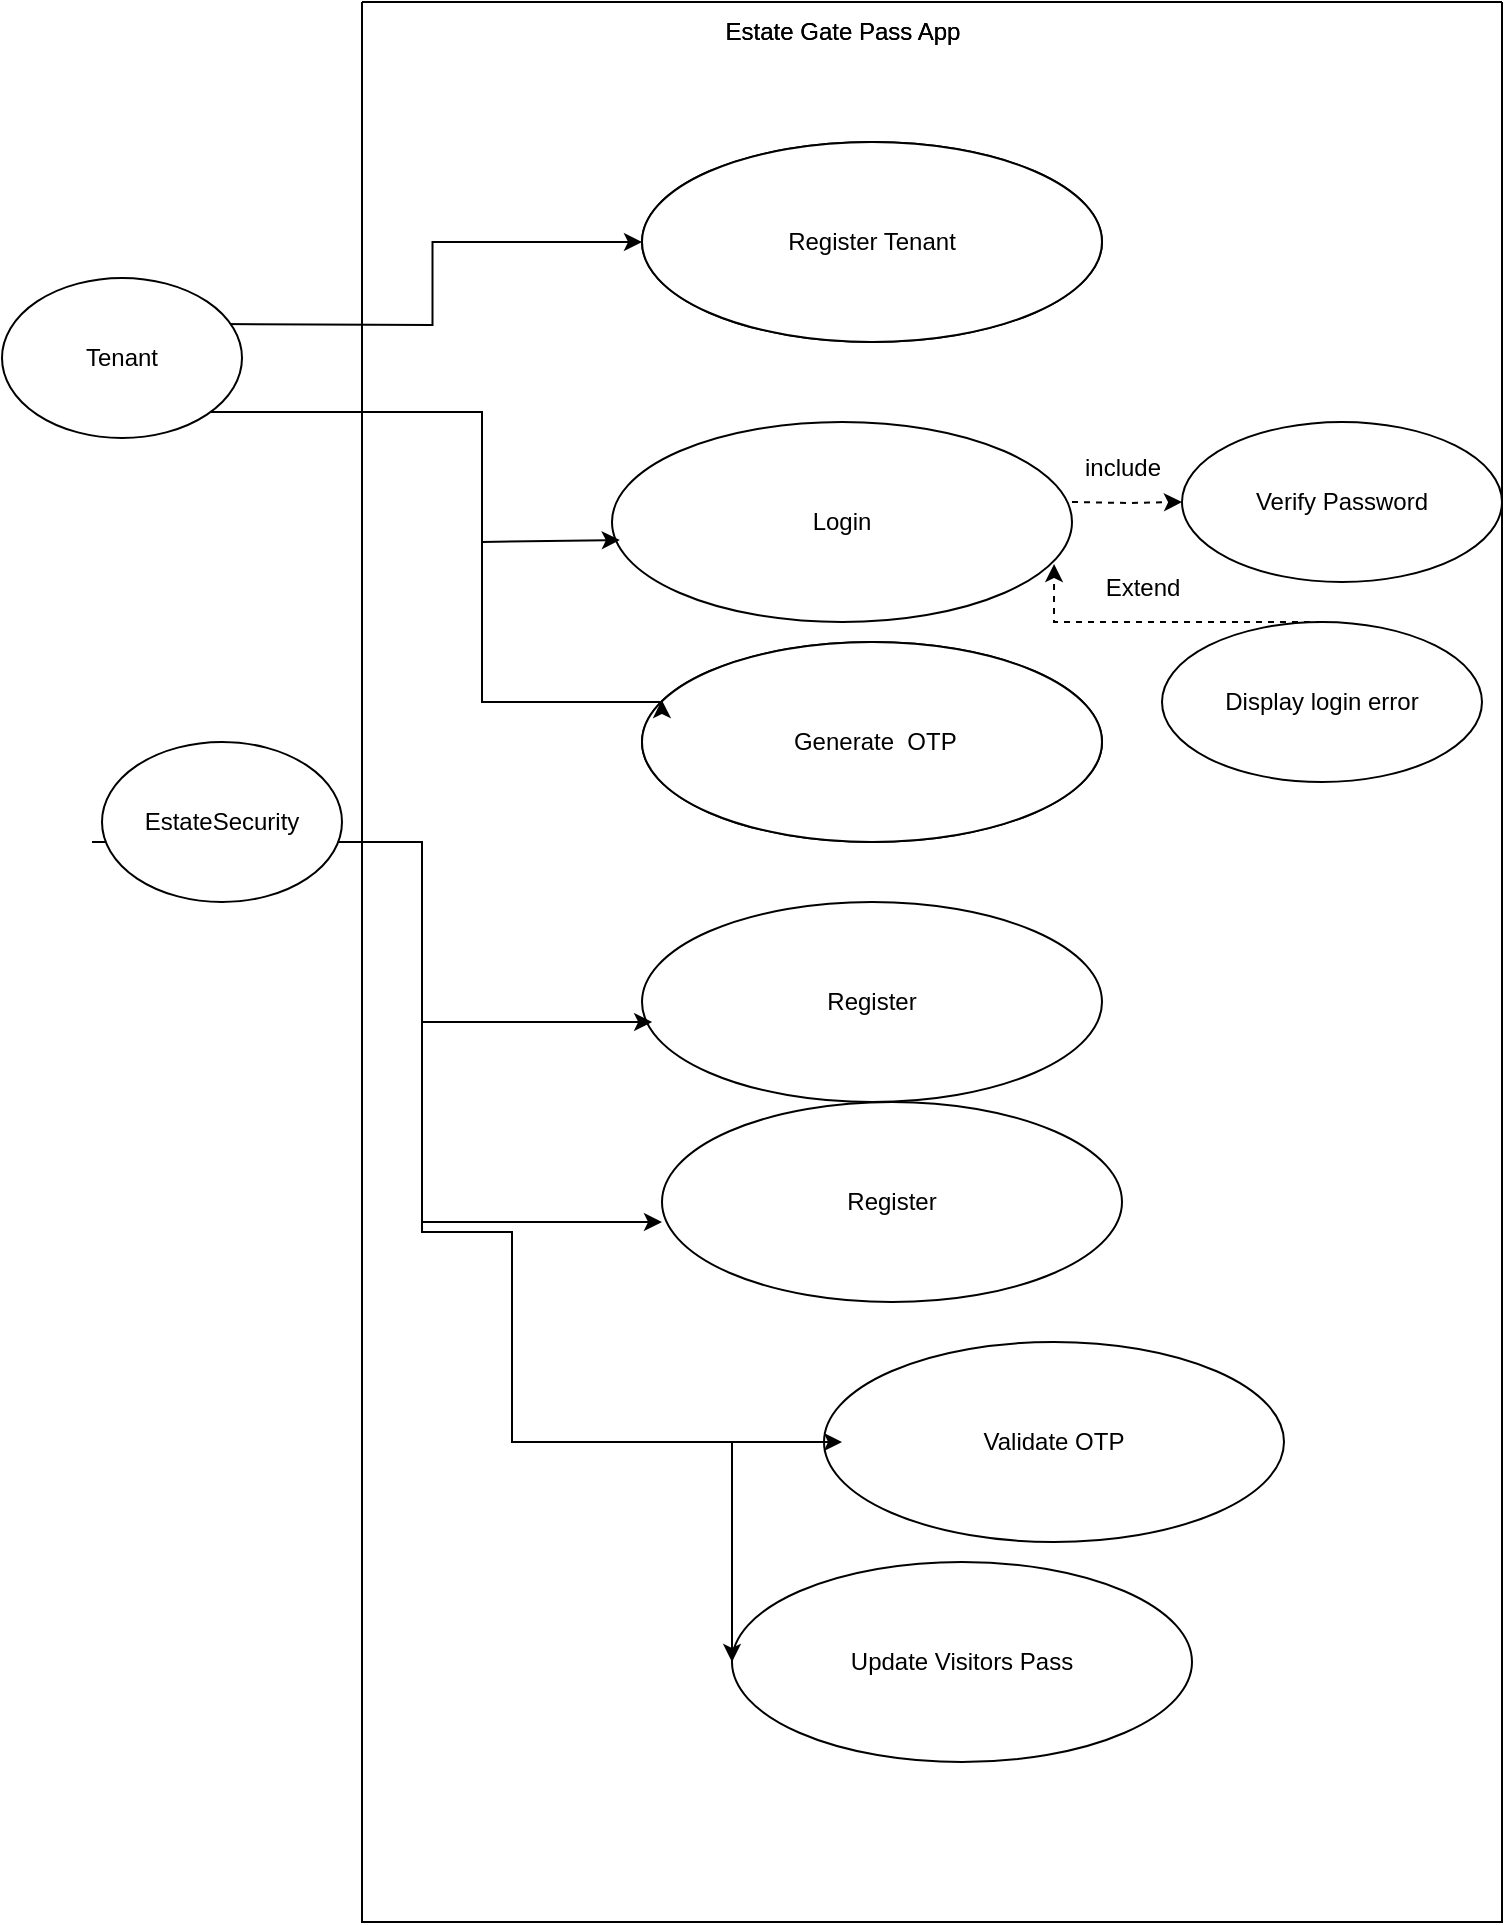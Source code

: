 <mxfile version="26.0.16">
  <diagram name="Page-1" id="wYPo5viB8byPGAXyulV-">
    <mxGraphModel dx="1674" dy="836" grid="1" gridSize="10" guides="1" tooltips="1" connect="1" arrows="1" fold="1" page="1" pageScale="1" pageWidth="850" pageHeight="1100" math="0" shadow="0">
      <root>
        <mxCell id="0" />
        <mxCell id="1" parent="0" />
        <mxCell id="Yl0C9zwD8laGA79P2EYS-14" value="" style="swimlane;startSize=0;" parent="1" vertex="1">
          <mxGeometry x="240" y="20" width="570" height="960" as="geometry" />
        </mxCell>
        <mxCell id="Yl0C9zwD8laGA79P2EYS-15" value="Estate Gate Pass App" style="text;html=1;align=center;verticalAlign=middle;resizable=0;points=[];autosize=1;strokeColor=none;fillColor=none;" parent="Yl0C9zwD8laGA79P2EYS-14" vertex="1">
          <mxGeometry x="170" width="140" height="30" as="geometry" />
        </mxCell>
        <mxCell id="Yl0C9zwD8laGA79P2EYS-19" value="Tenant Registration" style="ellipse;whiteSpace=wrap;html=1;" parent="Yl0C9zwD8laGA79P2EYS-14" vertex="1">
          <mxGeometry x="140" y="70" width="230" height="100" as="geometry" />
        </mxCell>
        <mxCell id="Yl0C9zwD8laGA79P2EYS-21" value="OTP Generator" style="ellipse;whiteSpace=wrap;html=1;" parent="Yl0C9zwD8laGA79P2EYS-14" vertex="1">
          <mxGeometry x="140" y="320" width="230" height="100" as="geometry" />
        </mxCell>
        <mxCell id="Yl0C9zwD8laGA79P2EYS-22" value="Register" style="ellipse;whiteSpace=wrap;html=1;" parent="Yl0C9zwD8laGA79P2EYS-14" vertex="1">
          <mxGeometry x="140" y="450" width="230" height="100" as="geometry" />
        </mxCell>
        <mxCell id="Yl0C9zwD8laGA79P2EYS-25" value="" style="swimlane;startSize=0;" parent="Yl0C9zwD8laGA79P2EYS-14" vertex="1">
          <mxGeometry width="570" height="960" as="geometry" />
        </mxCell>
        <mxCell id="Yl0C9zwD8laGA79P2EYS-26" value="Estate Gate Pass App" style="text;html=1;align=center;verticalAlign=middle;resizable=0;points=[];autosize=1;strokeColor=none;fillColor=none;" parent="Yl0C9zwD8laGA79P2EYS-25" vertex="1">
          <mxGeometry x="170" width="140" height="30" as="geometry" />
        </mxCell>
        <mxCell id="Yl0C9zwD8laGA79P2EYS-27" value="Register Tenant" style="ellipse;whiteSpace=wrap;html=1;" parent="Yl0C9zwD8laGA79P2EYS-25" vertex="1">
          <mxGeometry x="140" y="70" width="230" height="100" as="geometry" />
        </mxCell>
        <mxCell id="Yl0C9zwD8laGA79P2EYS-30" value="Validate OTP" style="ellipse;whiteSpace=wrap;html=1;" parent="Yl0C9zwD8laGA79P2EYS-25" vertex="1">
          <mxGeometry x="231" y="670" width="230" height="100" as="geometry" />
        </mxCell>
        <mxCell id="Yl0C9zwD8laGA79P2EYS-31" value="Update Visitors Pass" style="ellipse;whiteSpace=wrap;html=1;" parent="Yl0C9zwD8laGA79P2EYS-25" vertex="1">
          <mxGeometry x="185" y="780" width="230" height="100" as="geometry" />
        </mxCell>
        <mxCell id="Yl0C9zwD8laGA79P2EYS-67" value="Verify Password" style="ellipse;whiteSpace=wrap;html=1;" parent="Yl0C9zwD8laGA79P2EYS-25" vertex="1">
          <mxGeometry x="410" y="210" width="160" height="80" as="geometry" />
        </mxCell>
        <mxCell id="Yl0C9zwD8laGA79P2EYS-20" value="Login" style="ellipse;whiteSpace=wrap;html=1;" parent="Yl0C9zwD8laGA79P2EYS-25" vertex="1">
          <mxGeometry x="125" y="210" width="230" height="100" as="geometry" />
        </mxCell>
        <mxCell id="Yl0C9zwD8laGA79P2EYS-74" value="Display login error" style="ellipse;whiteSpace=wrap;html=1;" parent="Yl0C9zwD8laGA79P2EYS-25" vertex="1">
          <mxGeometry x="400" y="310" width="160" height="80" as="geometry" />
        </mxCell>
        <mxCell id="Yl0C9zwD8laGA79P2EYS-77" style="edgeStyle=orthogonalEdgeStyle;rounded=0;orthogonalLoop=1;jettySize=auto;html=1;exitX=0.5;exitY=0;exitDx=0;exitDy=0;entryX=0.961;entryY=0.71;entryDx=0;entryDy=0;entryPerimeter=0;dashed=1;" parent="Yl0C9zwD8laGA79P2EYS-25" source="Yl0C9zwD8laGA79P2EYS-74" target="Yl0C9zwD8laGA79P2EYS-20" edge="1">
          <mxGeometry relative="1" as="geometry">
            <Array as="points">
              <mxPoint x="346" y="310" />
            </Array>
          </mxGeometry>
        </mxCell>
        <mxCell id="Yl0C9zwD8laGA79P2EYS-54" style="edgeStyle=orthogonalEdgeStyle;rounded=0;orthogonalLoop=1;jettySize=auto;html=1;exitX=0.5;exitY=0.5;exitDx=0;exitDy=0;exitPerimeter=0;entryX=0;entryY=0.6;entryDx=0;entryDy=0;entryPerimeter=0;" parent="Yl0C9zwD8laGA79P2EYS-25" edge="1">
          <mxGeometry relative="1" as="geometry">
            <Array as="points">
              <mxPoint x="30" y="420" />
              <mxPoint x="30" y="615" />
              <mxPoint x="75" y="615" />
              <mxPoint x="75" y="720" />
              <mxPoint x="185" y="720" />
            </Array>
            <mxPoint x="-135" y="420" as="sourcePoint" />
            <mxPoint x="185" y="830" as="targetPoint" />
          </mxGeometry>
        </mxCell>
        <mxCell id="YBlL-taPVHGmGA7JmqKk-4" value="" style="endArrow=classic;html=1;rounded=0;entryX=0.022;entryY=0.6;entryDx=0;entryDy=0;entryPerimeter=0;" edge="1" parent="Yl0C9zwD8laGA79P2EYS-25" target="Yl0C9zwD8laGA79P2EYS-22">
          <mxGeometry width="50" height="50" relative="1" as="geometry">
            <mxPoint x="30" y="510" as="sourcePoint" />
            <mxPoint x="150" y="460" as="targetPoint" />
          </mxGeometry>
        </mxCell>
        <mxCell id="YBlL-taPVHGmGA7JmqKk-5" value="" style="endArrow=classic;html=1;rounded=0;" edge="1" parent="Yl0C9zwD8laGA79P2EYS-25">
          <mxGeometry width="50" height="50" relative="1" as="geometry">
            <mxPoint x="80" y="720" as="sourcePoint" />
            <mxPoint x="240" y="720" as="targetPoint" />
          </mxGeometry>
        </mxCell>
        <mxCell id="YBlL-taPVHGmGA7JmqKk-6" value="Register" style="ellipse;whiteSpace=wrap;html=1;" vertex="1" parent="Yl0C9zwD8laGA79P2EYS-25">
          <mxGeometry x="150" y="550" width="230" height="100" as="geometry" />
        </mxCell>
        <mxCell id="YBlL-taPVHGmGA7JmqKk-7" value="" style="endArrow=classic;html=1;rounded=0;entryX=0;entryY=0.5;entryDx=0;entryDy=0;" edge="1" parent="Yl0C9zwD8laGA79P2EYS-25">
          <mxGeometry width="50" height="50" relative="1" as="geometry">
            <mxPoint x="30" y="610" as="sourcePoint" />
            <mxPoint x="150" y="610" as="targetPoint" />
            <Array as="points">
              <mxPoint x="90" y="610" />
            </Array>
          </mxGeometry>
        </mxCell>
        <mxCell id="YBlL-taPVHGmGA7JmqKk-8" value="" style="endArrow=classic;html=1;rounded=0;entryX=0.017;entryY=0.59;entryDx=0;entryDy=0;entryPerimeter=0;" edge="1" parent="Yl0C9zwD8laGA79P2EYS-25" target="Yl0C9zwD8laGA79P2EYS-20">
          <mxGeometry width="50" height="50" relative="1" as="geometry">
            <mxPoint x="60" y="270" as="sourcePoint" />
            <mxPoint x="110" y="220" as="targetPoint" />
          </mxGeometry>
        </mxCell>
        <mxCell id="Yl0C9zwD8laGA79P2EYS-29" value="&amp;nbsp;Generate&amp;nbsp; OTP" style="ellipse;whiteSpace=wrap;html=1;" parent="Yl0C9zwD8laGA79P2EYS-14" vertex="1">
          <mxGeometry x="140" y="320" width="230" height="100" as="geometry" />
        </mxCell>
        <mxCell id="Yl0C9zwD8laGA79P2EYS-70" value="" style="edgeStyle=orthogonalEdgeStyle;rounded=0;orthogonalLoop=1;jettySize=auto;html=1;dashed=1;" parent="Yl0C9zwD8laGA79P2EYS-14" target="Yl0C9zwD8laGA79P2EYS-67" edge="1">
          <mxGeometry relative="1" as="geometry">
            <mxPoint x="355" y="250" as="sourcePoint" />
          </mxGeometry>
        </mxCell>
        <mxCell id="Yl0C9zwD8laGA79P2EYS-45" style="edgeStyle=orthogonalEdgeStyle;rounded=0;orthogonalLoop=1;jettySize=auto;html=1;exitX=0.75;exitY=0.1;exitDx=0;exitDy=0;exitPerimeter=0;" parent="1" target="Yl0C9zwD8laGA79P2EYS-27" edge="1">
          <mxGeometry relative="1" as="geometry">
            <mxPoint x="169.5" y="181" as="sourcePoint" />
          </mxGeometry>
        </mxCell>
        <mxCell id="Yl0C9zwD8laGA79P2EYS-47" style="edgeStyle=orthogonalEdgeStyle;rounded=0;orthogonalLoop=1;jettySize=auto;html=1;exitX=0.5;exitY=0.5;exitDx=0;exitDy=0;exitPerimeter=0;entryX=0.043;entryY=0.29;entryDx=0;entryDy=0;entryPerimeter=0;" parent="1" target="Yl0C9zwD8laGA79P2EYS-29" edge="1">
          <mxGeometry relative="1" as="geometry">
            <Array as="points">
              <mxPoint x="300" y="225" />
              <mxPoint x="300" y="370" />
            </Array>
            <mxPoint x="152" y="225" as="sourcePoint" />
          </mxGeometry>
        </mxCell>
        <mxCell id="Yl0C9zwD8laGA79P2EYS-71" value="include" style="text;html=1;align=center;verticalAlign=middle;resizable=0;points=[];autosize=1;strokeColor=none;fillColor=none;" parent="1" vertex="1">
          <mxGeometry x="590" y="238" width="60" height="30" as="geometry" />
        </mxCell>
        <mxCell id="Yl0C9zwD8laGA79P2EYS-78" value="Extend" style="text;html=1;align=center;verticalAlign=middle;resizable=0;points=[];autosize=1;strokeColor=none;fillColor=none;" parent="1" vertex="1">
          <mxGeometry x="600" y="298" width="60" height="30" as="geometry" />
        </mxCell>
        <mxCell id="YBlL-taPVHGmGA7JmqKk-1" value="Tenant" style="ellipse;whiteSpace=wrap;html=1;" vertex="1" parent="1">
          <mxGeometry x="60" y="158" width="120" height="80" as="geometry" />
        </mxCell>
        <mxCell id="YBlL-taPVHGmGA7JmqKk-2" value="EstateSecurity" style="ellipse;whiteSpace=wrap;html=1;" vertex="1" parent="1">
          <mxGeometry x="110" y="390" width="120" height="80" as="geometry" />
        </mxCell>
      </root>
    </mxGraphModel>
  </diagram>
</mxfile>
